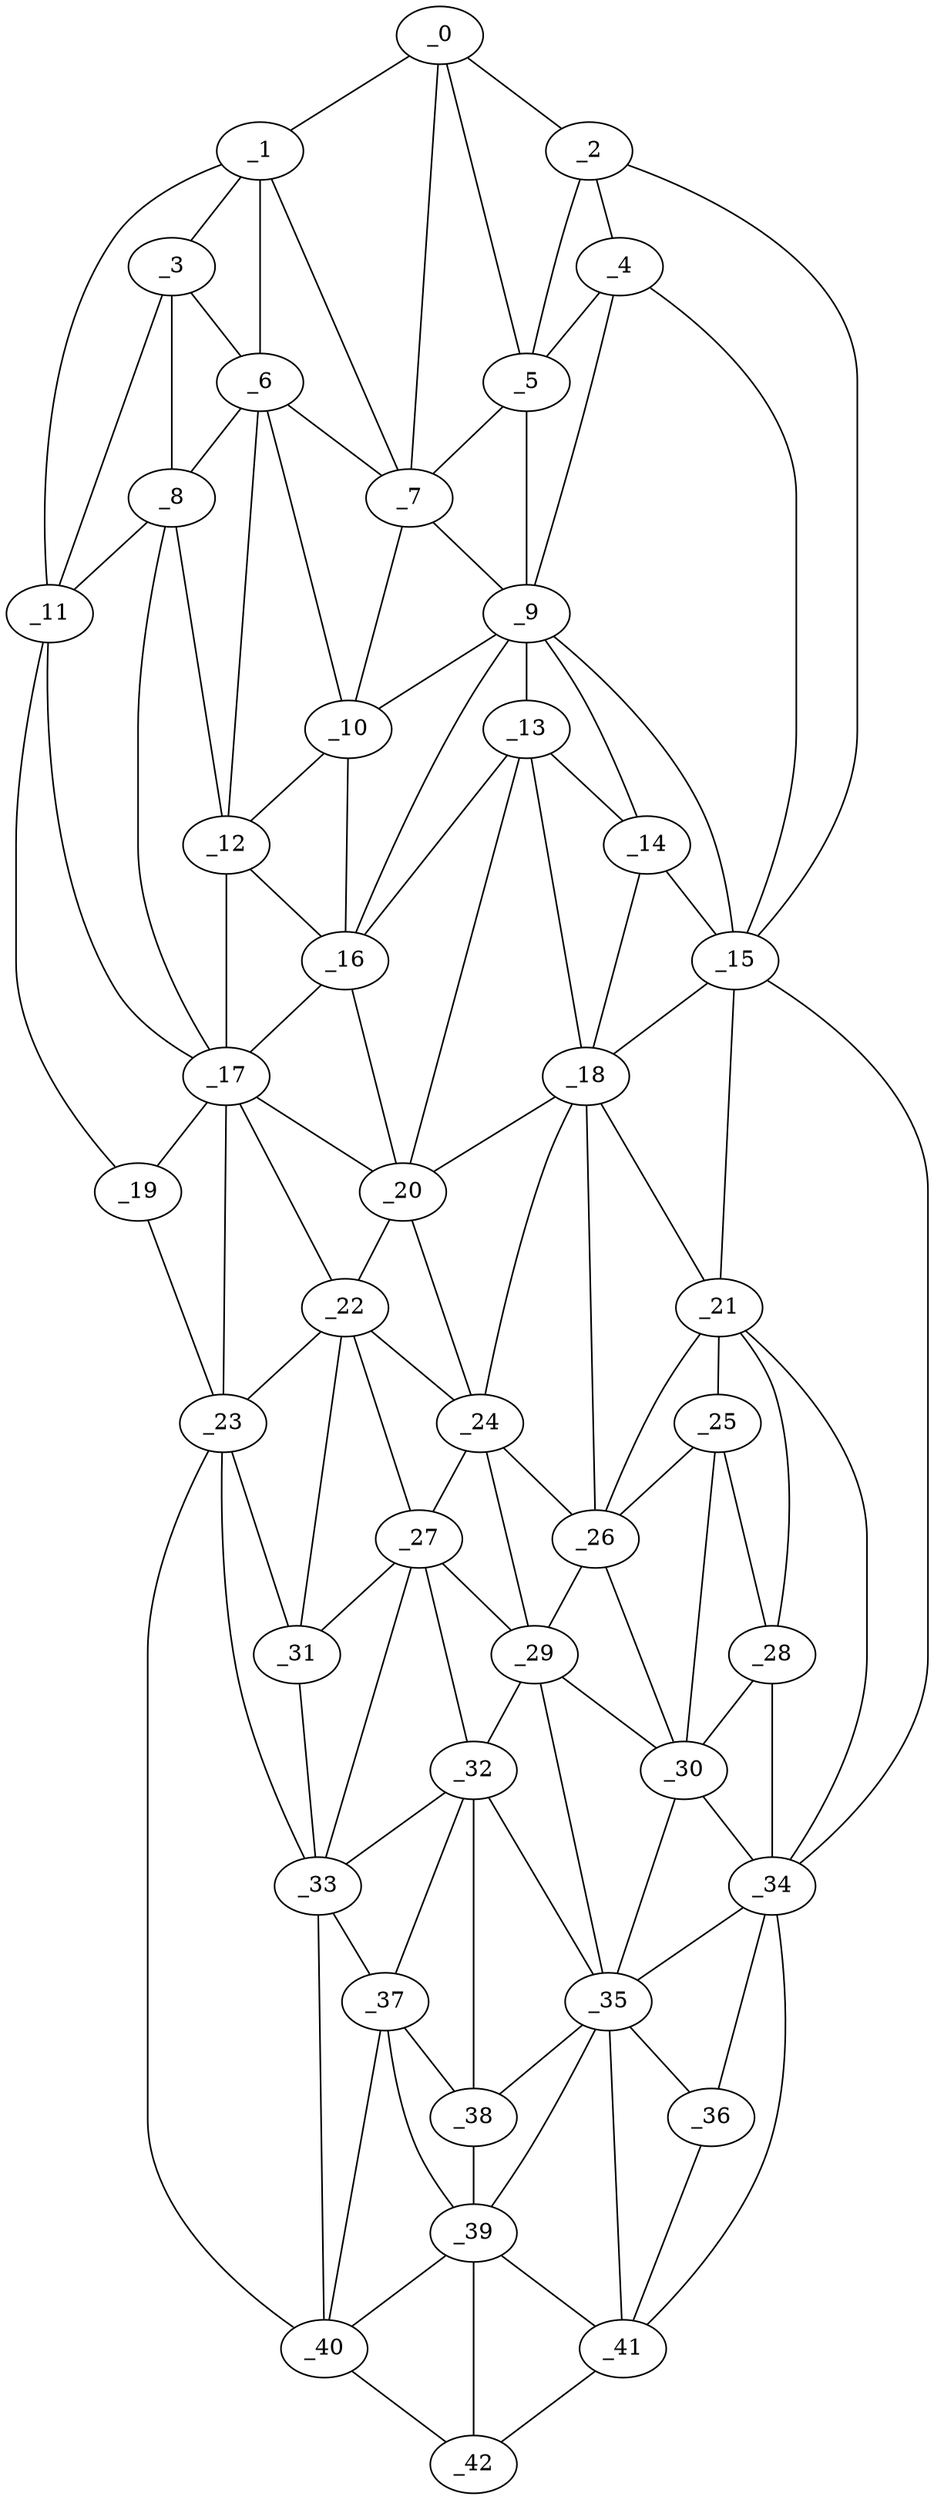 graph "obj37__220.gxl" {
	_0	 [x=3,
		y=66];
	_1	 [x=7,
		y=46];
	_0 -- _1	 [valence=1];
	_2	 [x=7,
		y=75];
	_0 -- _2	 [valence=1];
	_5	 [x=21,
		y=70];
	_0 -- _5	 [valence=2];
	_7	 [x=24,
		y=66];
	_0 -- _7	 [valence=1];
	_3	 [x=14,
		y=43];
	_1 -- _3	 [valence=2];
	_6	 [x=23,
		y=48];
	_1 -- _6	 [valence=1];
	_1 -- _7	 [valence=2];
	_11	 [x=34,
		y=29];
	_1 -- _11	 [valence=1];
	_4	 [x=17,
		y=77];
	_2 -- _4	 [valence=1];
	_2 -- _5	 [valence=1];
	_15	 [x=42,
		y=84];
	_2 -- _15	 [valence=1];
	_3 -- _6	 [valence=2];
	_8	 [x=30,
		y=35];
	_3 -- _8	 [valence=1];
	_3 -- _11	 [valence=1];
	_4 -- _5	 [valence=2];
	_9	 [x=30,
		y=68];
	_4 -- _9	 [valence=1];
	_4 -- _15	 [valence=2];
	_5 -- _7	 [valence=2];
	_5 -- _9	 [valence=2];
	_6 -- _7	 [valence=2];
	_6 -- _8	 [valence=2];
	_10	 [x=31,
		y=55];
	_6 -- _10	 [valence=2];
	_12	 [x=37,
		y=50];
	_6 -- _12	 [valence=1];
	_7 -- _9	 [valence=2];
	_7 -- _10	 [valence=1];
	_8 -- _11	 [valence=2];
	_8 -- _12	 [valence=2];
	_17	 [x=46,
		y=37];
	_8 -- _17	 [valence=2];
	_9 -- _10	 [valence=2];
	_13	 [x=42,
		y=74];
	_9 -- _13	 [valence=1];
	_14	 [x=42,
		y=77];
	_9 -- _14	 [valence=2];
	_9 -- _15	 [valence=2];
	_16	 [x=43,
		y=57];
	_9 -- _16	 [valence=2];
	_10 -- _12	 [valence=2];
	_10 -- _16	 [valence=2];
	_11 -- _17	 [valence=1];
	_19	 [x=50,
		y=26];
	_11 -- _19	 [valence=1];
	_12 -- _16	 [valence=2];
	_12 -- _17	 [valence=2];
	_13 -- _14	 [valence=2];
	_13 -- _16	 [valence=2];
	_18	 [x=48,
		y=77];
	_13 -- _18	 [valence=2];
	_20	 [x=50,
		y=58];
	_13 -- _20	 [valence=2];
	_14 -- _15	 [valence=2];
	_14 -- _18	 [valence=2];
	_15 -- _18	 [valence=2];
	_21	 [x=63,
		y=87];
	_15 -- _21	 [valence=2];
	_34	 [x=89,
		y=93];
	_15 -- _34	 [valence=1];
	_16 -- _17	 [valence=1];
	_16 -- _20	 [valence=1];
	_17 -- _19	 [valence=2];
	_17 -- _20	 [valence=2];
	_22	 [x=66,
		y=56];
	_17 -- _22	 [valence=1];
	_23	 [x=67,
		y=30];
	_17 -- _23	 [valence=1];
	_18 -- _20	 [valence=1];
	_18 -- _21	 [valence=1];
	_24	 [x=70,
		y=63];
	_18 -- _24	 [valence=2];
	_26	 [x=74,
		y=77];
	_18 -- _26	 [valence=1];
	_19 -- _23	 [valence=1];
	_20 -- _22	 [valence=2];
	_20 -- _24	 [valence=2];
	_25	 [x=70,
		y=84];
	_21 -- _25	 [valence=1];
	_21 -- _26	 [valence=2];
	_28	 [x=76,
		y=87];
	_21 -- _28	 [valence=1];
	_21 -- _34	 [valence=1];
	_22 -- _23	 [valence=2];
	_22 -- _24	 [valence=2];
	_27	 [x=76,
		y=57];
	_22 -- _27	 [valence=2];
	_31	 [x=81,
		y=40];
	_22 -- _31	 [valence=1];
	_23 -- _31	 [valence=1];
	_33	 [x=88,
		y=43];
	_23 -- _33	 [valence=2];
	_40	 [x=107,
		y=51];
	_23 -- _40	 [valence=1];
	_24 -- _26	 [valence=2];
	_24 -- _27	 [valence=2];
	_29	 [x=78,
		y=70];
	_24 -- _29	 [valence=2];
	_25 -- _26	 [valence=2];
	_25 -- _28	 [valence=2];
	_30	 [x=79,
		y=84];
	_25 -- _30	 [valence=1];
	_26 -- _29	 [valence=1];
	_26 -- _30	 [valence=2];
	_27 -- _29	 [valence=2];
	_27 -- _31	 [valence=2];
	_32	 [x=87,
		y=61];
	_27 -- _32	 [valence=2];
	_27 -- _33	 [valence=2];
	_28 -- _30	 [valence=1];
	_28 -- _34	 [valence=2];
	_29 -- _30	 [valence=2];
	_29 -- _32	 [valence=1];
	_35	 [x=97,
		y=79];
	_29 -- _35	 [valence=2];
	_30 -- _34	 [valence=2];
	_30 -- _35	 [valence=2];
	_31 -- _33	 [valence=2];
	_32 -- _33	 [valence=2];
	_32 -- _35	 [valence=2];
	_37	 [x=99,
		y=58];
	_32 -- _37	 [valence=1];
	_38	 [x=100,
		y=73];
	_32 -- _38	 [valence=2];
	_33 -- _37	 [valence=2];
	_33 -- _40	 [valence=2];
	_34 -- _35	 [valence=2];
	_36	 [x=98,
		y=89];
	_34 -- _36	 [valence=1];
	_41	 [x=119,
		y=80];
	_34 -- _41	 [valence=1];
	_35 -- _36	 [valence=2];
	_35 -- _38	 [valence=1];
	_39	 [x=103,
		y=71];
	_35 -- _39	 [valence=2];
	_35 -- _41	 [valence=1];
	_36 -- _41	 [valence=2];
	_37 -- _38	 [valence=2];
	_37 -- _39	 [valence=2];
	_37 -- _40	 [valence=2];
	_38 -- _39	 [valence=1];
	_39 -- _40	 [valence=2];
	_39 -- _41	 [valence=1];
	_42	 [x=124,
		y=75];
	_39 -- _42	 [valence=2];
	_40 -- _42	 [valence=1];
	_41 -- _42	 [valence=1];
}

